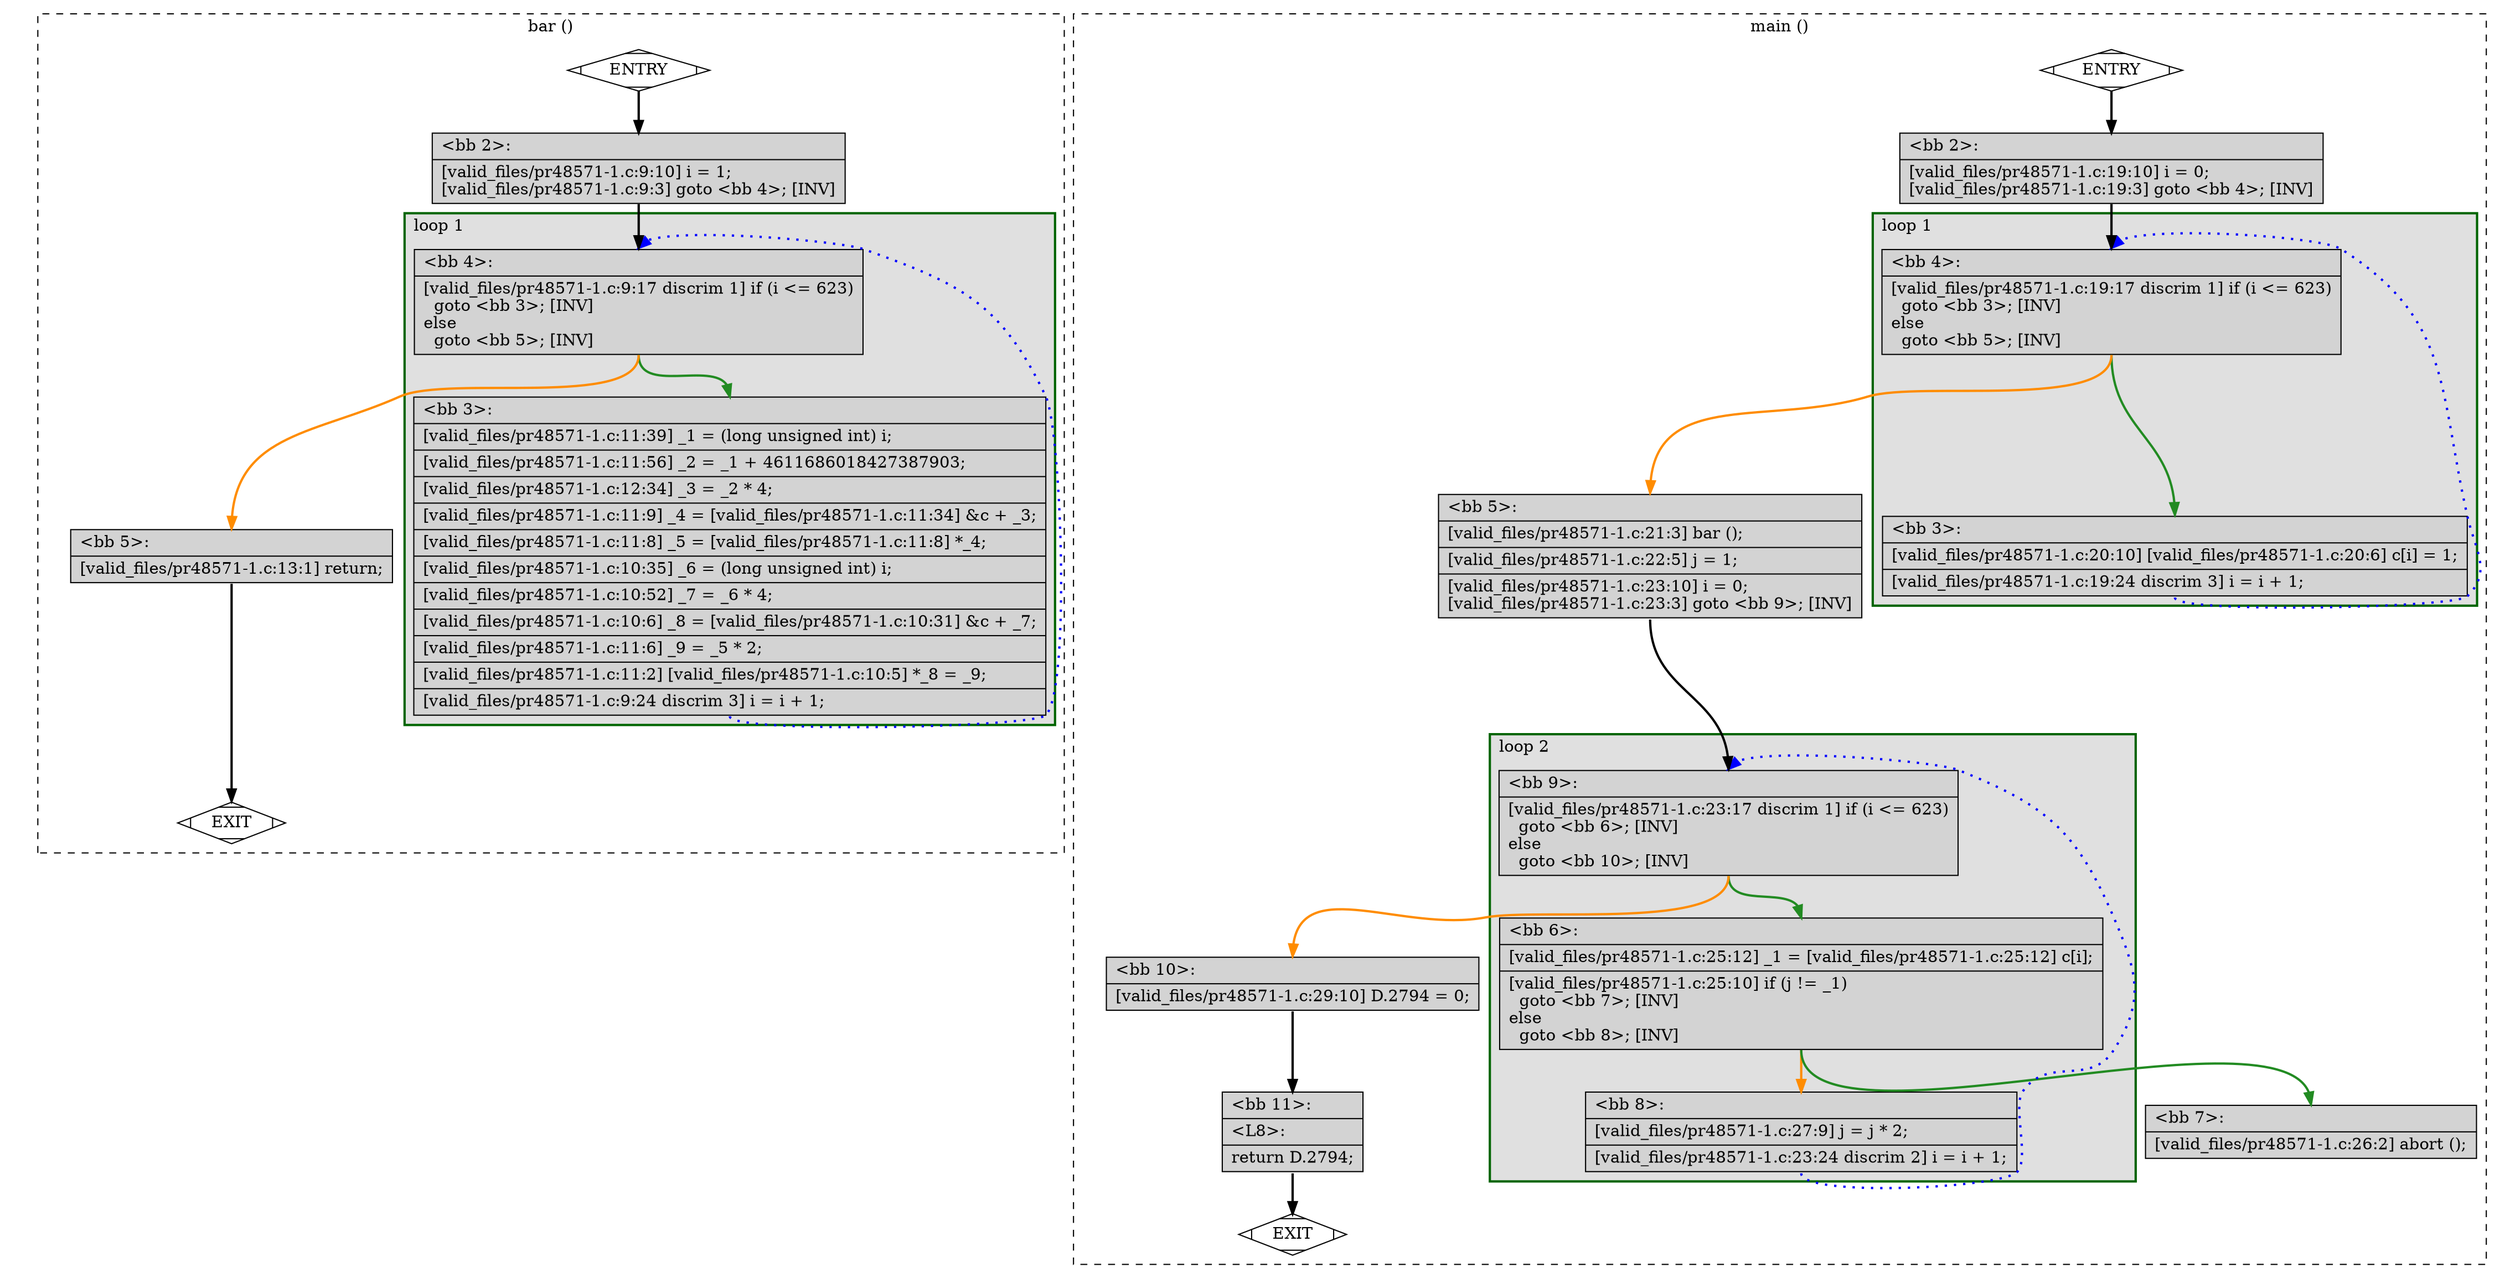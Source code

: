 digraph "a-pr48571-1.c.015t.cfg" {
overlap=false;
subgraph "cluster_bar" {
	style="dashed";
	color="black";
	label="bar ()";
	subgraph cluster_0_1 {
	style="filled";
	color="darkgreen";
	fillcolor="grey88";
	label="loop 1";
	labeljust=l;
	penwidth=2;
	fn_0_basic_block_4 [shape=record,style=filled,fillcolor=lightgrey,label="{\<bb\ 4\>:\l\
|[valid_files/pr48571-1.c:9:17\ discrim\ 1]\ if\ (i\ \<=\ 623)\l\
\ \ goto\ \<bb\ 3\>;\ [INV]\l\
else\l\
\ \ goto\ \<bb\ 5\>;\ [INV]\l\
}"];

	fn_0_basic_block_3 [shape=record,style=filled,fillcolor=lightgrey,label="{\<bb\ 3\>:\l\
|[valid_files/pr48571-1.c:11:39]\ _1\ =\ (long\ unsigned\ int)\ i;\l\
|[valid_files/pr48571-1.c:11:56]\ _2\ =\ _1\ +\ 4611686018427387903;\l\
|[valid_files/pr48571-1.c:12:34]\ _3\ =\ _2\ *\ 4;\l\
|[valid_files/pr48571-1.c:11:9]\ _4\ =\ [valid_files/pr48571-1.c:11:34]\ &c\ +\ _3;\l\
|[valid_files/pr48571-1.c:11:8]\ _5\ =\ [valid_files/pr48571-1.c:11:8]\ *_4;\l\
|[valid_files/pr48571-1.c:10:35]\ _6\ =\ (long\ unsigned\ int)\ i;\l\
|[valid_files/pr48571-1.c:10:52]\ _7\ =\ _6\ *\ 4;\l\
|[valid_files/pr48571-1.c:10:6]\ _8\ =\ [valid_files/pr48571-1.c:10:31]\ &c\ +\ _7;\l\
|[valid_files/pr48571-1.c:11:6]\ _9\ =\ _5\ *\ 2;\l\
|[valid_files/pr48571-1.c:11:2]\ [valid_files/pr48571-1.c:10:5]\ *_8\ =\ _9;\l\
|[valid_files/pr48571-1.c:9:24\ discrim\ 3]\ i\ =\ i\ +\ 1;\l\
}"];

	}
	fn_0_basic_block_0 [shape=Mdiamond,style=filled,fillcolor=white,label="ENTRY"];

	fn_0_basic_block_1 [shape=Mdiamond,style=filled,fillcolor=white,label="EXIT"];

	fn_0_basic_block_2 [shape=record,style=filled,fillcolor=lightgrey,label="{\<bb\ 2\>:\l\
|[valid_files/pr48571-1.c:9:10]\ i\ =\ 1;\l\
[valid_files/pr48571-1.c:9:3]\ goto\ \<bb\ 4\>;\ [INV]\l\
}"];

	fn_0_basic_block_5 [shape=record,style=filled,fillcolor=lightgrey,label="{\<bb\ 5\>:\l\
|[valid_files/pr48571-1.c:13:1]\ return;\l\
}"];

	fn_0_basic_block_0:s -> fn_0_basic_block_2:n [style="solid,bold",color=black,weight=100,constraint=true];
	fn_0_basic_block_2:s -> fn_0_basic_block_4:n [style="solid,bold",color=black,weight=100,constraint=true];
	fn_0_basic_block_3:s -> fn_0_basic_block_4:n [style="dotted,bold",color=blue,weight=10,constraint=false];
	fn_0_basic_block_4:s -> fn_0_basic_block_3:n [style="solid,bold",color=forestgreen,weight=10,constraint=true];
	fn_0_basic_block_4:s -> fn_0_basic_block_5:n [style="solid,bold",color=darkorange,weight=10,constraint=true];
	fn_0_basic_block_5:s -> fn_0_basic_block_1:n [style="solid,bold",color=black,weight=10,constraint=true];
	fn_0_basic_block_0:s -> fn_0_basic_block_1:n [style="invis",constraint=true];
}
subgraph "cluster_main" {
	style="dashed";
	color="black";
	label="main ()";
	subgraph cluster_1_2 {
	style="filled";
	color="darkgreen";
	fillcolor="grey88";
	label="loop 2";
	labeljust=l;
	penwidth=2;
	fn_1_basic_block_9 [shape=record,style=filled,fillcolor=lightgrey,label="{\<bb\ 9\>:\l\
|[valid_files/pr48571-1.c:23:17\ discrim\ 1]\ if\ (i\ \<=\ 623)\l\
\ \ goto\ \<bb\ 6\>;\ [INV]\l\
else\l\
\ \ goto\ \<bb\ 10\>;\ [INV]\l\
}"];

	fn_1_basic_block_6 [shape=record,style=filled,fillcolor=lightgrey,label="{\<bb\ 6\>:\l\
|[valid_files/pr48571-1.c:25:12]\ _1\ =\ [valid_files/pr48571-1.c:25:12]\ c[i];\l\
|[valid_files/pr48571-1.c:25:10]\ if\ (j\ !=\ _1)\l\
\ \ goto\ \<bb\ 7\>;\ [INV]\l\
else\l\
\ \ goto\ \<bb\ 8\>;\ [INV]\l\
}"];

	fn_1_basic_block_8 [shape=record,style=filled,fillcolor=lightgrey,label="{\<bb\ 8\>:\l\
|[valid_files/pr48571-1.c:27:9]\ j\ =\ j\ *\ 2;\l\
|[valid_files/pr48571-1.c:23:24\ discrim\ 2]\ i\ =\ i\ +\ 1;\l\
}"];

	}
	subgraph cluster_1_1 {
	style="filled";
	color="darkgreen";
	fillcolor="grey88";
	label="loop 1";
	labeljust=l;
	penwidth=2;
	fn_1_basic_block_4 [shape=record,style=filled,fillcolor=lightgrey,label="{\<bb\ 4\>:\l\
|[valid_files/pr48571-1.c:19:17\ discrim\ 1]\ if\ (i\ \<=\ 623)\l\
\ \ goto\ \<bb\ 3\>;\ [INV]\l\
else\l\
\ \ goto\ \<bb\ 5\>;\ [INV]\l\
}"];

	fn_1_basic_block_3 [shape=record,style=filled,fillcolor=lightgrey,label="{\<bb\ 3\>:\l\
|[valid_files/pr48571-1.c:20:10]\ [valid_files/pr48571-1.c:20:6]\ c[i]\ =\ 1;\l\
|[valid_files/pr48571-1.c:19:24\ discrim\ 3]\ i\ =\ i\ +\ 1;\l\
}"];

	}
	fn_1_basic_block_0 [shape=Mdiamond,style=filled,fillcolor=white,label="ENTRY"];

	fn_1_basic_block_1 [shape=Mdiamond,style=filled,fillcolor=white,label="EXIT"];

	fn_1_basic_block_2 [shape=record,style=filled,fillcolor=lightgrey,label="{\<bb\ 2\>:\l\
|[valid_files/pr48571-1.c:19:10]\ i\ =\ 0;\l\
[valid_files/pr48571-1.c:19:3]\ goto\ \<bb\ 4\>;\ [INV]\l\
}"];

	fn_1_basic_block_5 [shape=record,style=filled,fillcolor=lightgrey,label="{\<bb\ 5\>:\l\
|[valid_files/pr48571-1.c:21:3]\ bar\ ();\l\
|[valid_files/pr48571-1.c:22:5]\ j\ =\ 1;\l\
|[valid_files/pr48571-1.c:23:10]\ i\ =\ 0;\l\
[valid_files/pr48571-1.c:23:3]\ goto\ \<bb\ 9\>;\ [INV]\l\
}"];

	fn_1_basic_block_7 [shape=record,style=filled,fillcolor=lightgrey,label="{\<bb\ 7\>:\l\
|[valid_files/pr48571-1.c:26:2]\ abort\ ();\l\
}"];

	fn_1_basic_block_10 [shape=record,style=filled,fillcolor=lightgrey,label="{\<bb\ 10\>:\l\
|[valid_files/pr48571-1.c:29:10]\ D.2794\ =\ 0;\l\
}"];

	fn_1_basic_block_11 [shape=record,style=filled,fillcolor=lightgrey,label="{\<bb\ 11\>:\l\
|\<L8\>:\l\
|return\ D.2794;\l\
}"];

	fn_1_basic_block_0:s -> fn_1_basic_block_2:n [style="solid,bold",color=black,weight=100,constraint=true];
	fn_1_basic_block_2:s -> fn_1_basic_block_4:n [style="solid,bold",color=black,weight=100,constraint=true];
	fn_1_basic_block_3:s -> fn_1_basic_block_4:n [style="dotted,bold",color=blue,weight=10,constraint=false];
	fn_1_basic_block_4:s -> fn_1_basic_block_3:n [style="solid,bold",color=forestgreen,weight=10,constraint=true];
	fn_1_basic_block_4:s -> fn_1_basic_block_5:n [style="solid,bold",color=darkorange,weight=10,constraint=true];
	fn_1_basic_block_5:s -> fn_1_basic_block_9:n [style="solid,bold",color=black,weight=100,constraint=true];
	fn_1_basic_block_6:s -> fn_1_basic_block_7:n [style="solid,bold",color=forestgreen,weight=10,constraint=true];
	fn_1_basic_block_6:s -> fn_1_basic_block_8:n [style="solid,bold",color=darkorange,weight=10,constraint=true];
	fn_1_basic_block_8:s -> fn_1_basic_block_9:n [style="dotted,bold",color=blue,weight=10,constraint=false];
	fn_1_basic_block_9:s -> fn_1_basic_block_6:n [style="solid,bold",color=forestgreen,weight=10,constraint=true];
	fn_1_basic_block_9:s -> fn_1_basic_block_10:n [style="solid,bold",color=darkorange,weight=10,constraint=true];
	fn_1_basic_block_10:s -> fn_1_basic_block_11:n [style="solid,bold",color=black,weight=100,constraint=true];
	fn_1_basic_block_11:s -> fn_1_basic_block_1:n [style="solid,bold",color=black,weight=10,constraint=true];
	fn_1_basic_block_0:s -> fn_1_basic_block_1:n [style="invis",constraint=true];
}
}
